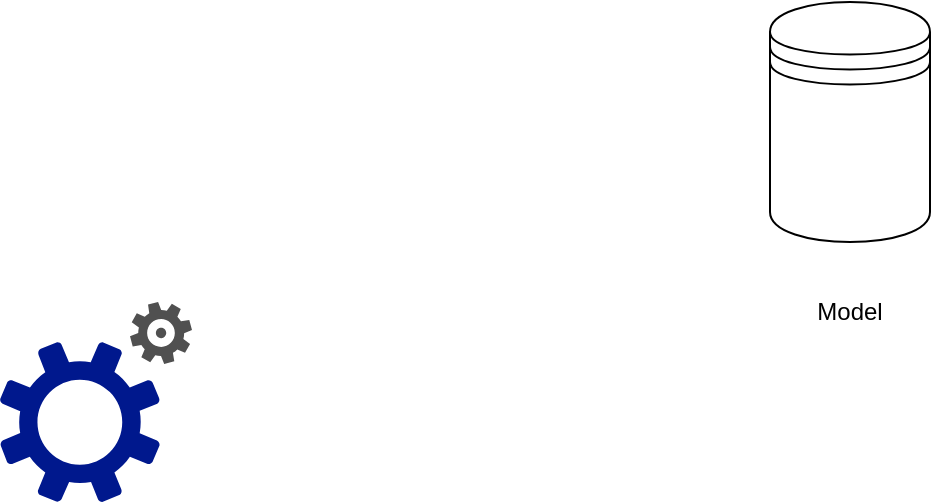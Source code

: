 <mxfile version="21.6.8" type="github">
  <diagram id="l8hXMBHkgcEJcSW0mbfh" name="Page-1">
    <mxGraphModel dx="1434" dy="782" grid="1" gridSize="10" guides="1" tooltips="1" connect="1" arrows="1" fold="1" page="1" pageScale="1" pageWidth="1169" pageHeight="827" math="0" shadow="0">
      <root>
        <mxCell id="0" />
        <mxCell id="1" parent="0" />
        <mxCell id="i1IeRhXmlnAbxtGLGh6_-1" value="" style="shape=datastore;whiteSpace=wrap;html=1;" vertex="1" parent="1">
          <mxGeometry x="890" y="190" width="80" height="120" as="geometry" />
        </mxCell>
        <mxCell id="i1IeRhXmlnAbxtGLGh6_-2" value="Model" style="text;html=1;strokeColor=none;fillColor=none;align=center;verticalAlign=middle;whiteSpace=wrap;rounded=0;" vertex="1" parent="1">
          <mxGeometry x="900" y="330" width="60" height="30" as="geometry" />
        </mxCell>
        <mxCell id="i1IeRhXmlnAbxtGLGh6_-3" value="" style="sketch=0;pointerEvents=1;shadow=0;dashed=0;html=1;strokeColor=none;fillColor=#505050;labelPosition=center;verticalLabelPosition=bottom;verticalAlign=top;outlineConnect=0;align=center;shape=mxgraph.office.concepts.settings_office_365;" vertex="1" parent="1">
          <mxGeometry x="570" y="340" width="31" height="31" as="geometry" />
        </mxCell>
        <mxCell id="i1IeRhXmlnAbxtGLGh6_-4" value="" style="sketch=0;aspect=fixed;pointerEvents=1;shadow=0;dashed=0;html=1;strokeColor=none;labelPosition=center;verticalLabelPosition=bottom;verticalAlign=top;align=center;fillColor=#00188D;shape=mxgraph.mscae.enterprise.settings" vertex="1" parent="1">
          <mxGeometry x="505" y="360" width="80" height="80" as="geometry" />
        </mxCell>
      </root>
    </mxGraphModel>
  </diagram>
</mxfile>
